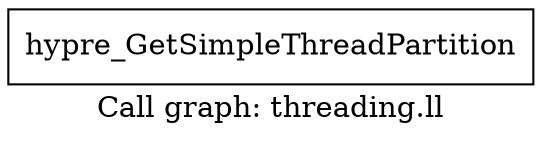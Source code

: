 digraph "Call graph: threading.ll" {
	label="Call graph: threading.ll";

	Node0x55e807ecc7d0 [shape=record,label="{hypre_GetSimpleThreadPartition}"];
}
